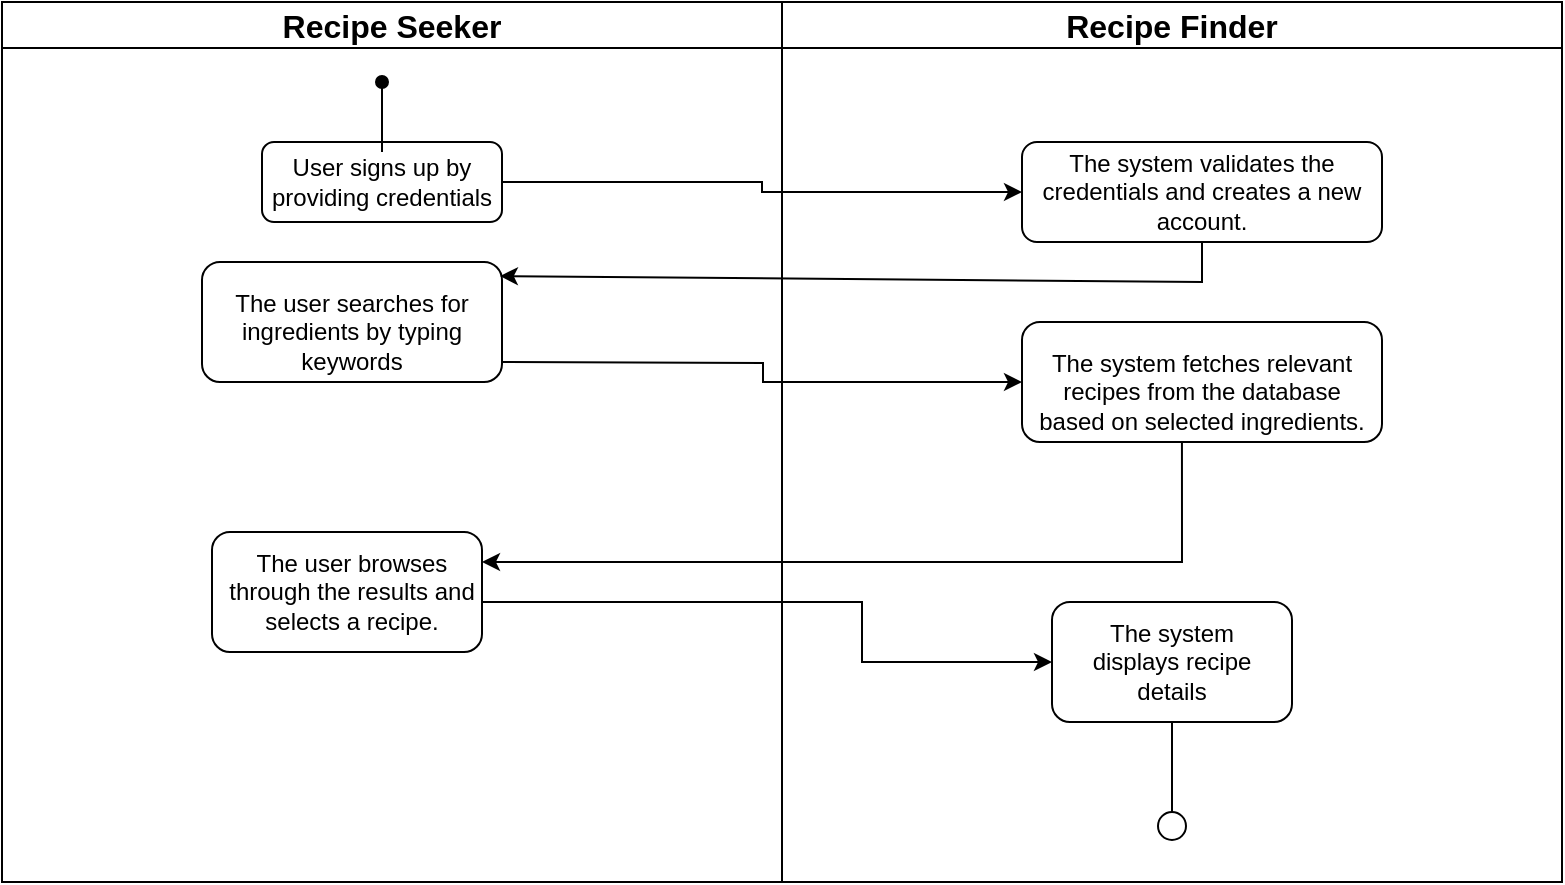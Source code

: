 <mxfile version="26.1.0">
  <diagram name="Page-1" id="gFsB1ogFoOWY-mn0OcU1">
    <mxGraphModel dx="986" dy="612" grid="1" gridSize="10" guides="1" tooltips="1" connect="1" arrows="1" fold="1" page="1" pageScale="1" pageWidth="827" pageHeight="1169" math="0" shadow="0">
      <root>
        <mxCell id="0" />
        <mxCell id="1" parent="0" />
        <mxCell id="tPWiSHF358annuqyKQ60-1" value="&lt;span id=&quot;docs-internal-guid-25d10dc7-7fff-8219-5624-b3d3df08cb75&quot; style=&quot;font-weight:normal;&quot;&gt;&lt;span style=&quot;font-size: 12pt; font-family: Arial, sans-serif; background-color: transparent; font-weight: 700; font-variant-numeric: normal; font-variant-east-asian: normal; font-variant-alternates: normal; font-variant-position: normal; font-variant-emoji: normal; vertical-align: baseline; white-space-collapse: preserve;&quot;&gt;Recipe Seeker&lt;/span&gt;&lt;/span&gt;" style="swimlane;whiteSpace=wrap;html=1;" vertex="1" parent="1">
          <mxGeometry x="10" y="90" width="390" height="440" as="geometry" />
        </mxCell>
        <mxCell id="tPWiSHF358annuqyKQ60-6" value="" style="rounded=1;whiteSpace=wrap;html=1;" vertex="1" parent="tPWiSHF358annuqyKQ60-1">
          <mxGeometry x="130" y="70" width="120" height="40" as="geometry" />
        </mxCell>
        <mxCell id="tPWiSHF358annuqyKQ60-7" value="&lt;span style=&quot;&quot; data-end=&quot;441&quot; data-start=&quot;424&quot;&gt;User signs up&lt;/span&gt; by providing credentials" style="text;html=1;align=center;verticalAlign=middle;whiteSpace=wrap;rounded=0;" vertex="1" parent="tPWiSHF358annuqyKQ60-1">
          <mxGeometry x="130" y="75" width="120" height="30" as="geometry" />
        </mxCell>
        <mxCell id="tPWiSHF358annuqyKQ60-19" value="" style="rounded=1;whiteSpace=wrap;html=1;" vertex="1" parent="tPWiSHF358annuqyKQ60-1">
          <mxGeometry x="100" y="130" width="150" height="60" as="geometry" />
        </mxCell>
        <mxCell id="tPWiSHF358annuqyKQ60-20" value="&lt;br&gt;The user &lt;span style=&quot;&quot; data-end=&quot;623&quot; data-start=&quot;595&quot;&gt;searches for ingredients&lt;/span&gt; by typing keywords &lt;div&gt;&lt;br/&gt;&lt;/div&gt;" style="text;html=1;align=center;verticalAlign=middle;whiteSpace=wrap;rounded=0;" vertex="1" parent="tPWiSHF358annuqyKQ60-1">
          <mxGeometry x="100" y="150" width="150" height="30" as="geometry" />
        </mxCell>
        <mxCell id="tPWiSHF358annuqyKQ60-32" value="" style="rounded=1;whiteSpace=wrap;html=1;" vertex="1" parent="tPWiSHF358annuqyKQ60-1">
          <mxGeometry x="105" y="265" width="135" height="60" as="geometry" />
        </mxCell>
        <mxCell id="tPWiSHF358annuqyKQ60-33" value="The user &lt;span style=&quot;&quot; data-end=&quot;819&quot; data-start=&quot;788&quot;&gt;browses through the results&lt;/span&gt; and selects a recipe." style="text;html=1;align=center;verticalAlign=middle;whiteSpace=wrap;rounded=0;" vertex="1" parent="tPWiSHF358annuqyKQ60-1">
          <mxGeometry x="110" y="280" width="130" height="30" as="geometry" />
        </mxCell>
        <mxCell id="tPWiSHF358annuqyKQ60-3" value="&lt;span id=&quot;docs-internal-guid-d741e282-7fff-c643-d7a1-f52a88dc3bbc&quot; style=&quot;font-weight:normal;&quot;&gt;&lt;span style=&quot;font-size: 12pt; font-family: Arial, sans-serif; background-color: transparent; font-weight: 700; font-variant-numeric: normal; font-variant-east-asian: normal; font-variant-alternates: normal; font-variant-position: normal; font-variant-emoji: normal; vertical-align: baseline; white-space-collapse: preserve;&quot;&gt;&amp;nbsp;Recipe Finder &lt;/span&gt;&lt;/span&gt;" style="swimlane;whiteSpace=wrap;html=1;startSize=23;" vertex="1" parent="1">
          <mxGeometry x="400" y="90" width="390" height="440" as="geometry" />
        </mxCell>
        <mxCell id="tPWiSHF358annuqyKQ60-13" value="" style="rounded=1;whiteSpace=wrap;html=1;" vertex="1" parent="tPWiSHF358annuqyKQ60-3">
          <mxGeometry x="120" y="70" width="180" height="50" as="geometry" />
        </mxCell>
        <mxCell id="tPWiSHF358annuqyKQ60-14" value="The &lt;span style=&quot;&quot; data-end=&quot;537&quot; data-start=&quot;517&quot;&gt;system validates&lt;/span&gt; the credentials and creates a new account." style="text;html=1;align=center;verticalAlign=middle;whiteSpace=wrap;rounded=0;" vertex="1" parent="tPWiSHF358annuqyKQ60-3">
          <mxGeometry x="125" y="80" width="170" height="30" as="geometry" />
        </mxCell>
        <mxCell id="tPWiSHF358annuqyKQ60-23" value="" style="rounded=1;whiteSpace=wrap;html=1;" vertex="1" parent="tPWiSHF358annuqyKQ60-3">
          <mxGeometry x="120" y="160" width="180" height="60" as="geometry" />
        </mxCell>
        <mxCell id="tPWiSHF358annuqyKQ60-24" value="&lt;br&gt;The &lt;span style=&quot;&quot; data-end=&quot;724&quot; data-start=&quot;689&quot;&gt;system fetches relevant recipes&lt;/span&gt; from the database based on selected ingredients.&lt;div&gt;&lt;br/&gt;&lt;/div&gt;" style="text;html=1;align=center;verticalAlign=middle;whiteSpace=wrap;rounded=0;" vertex="1" parent="tPWiSHF358annuqyKQ60-3">
          <mxGeometry x="125" y="180" width="170" height="30" as="geometry" />
        </mxCell>
        <mxCell id="tPWiSHF358annuqyKQ60-25" style="edgeStyle=orthogonalEdgeStyle;rounded=0;orthogonalLoop=1;jettySize=auto;html=1;" edge="1" parent="tPWiSHF358annuqyKQ60-3" target="tPWiSHF358annuqyKQ60-23">
          <mxGeometry relative="1" as="geometry">
            <mxPoint x="100" y="180" as="targetPoint" />
            <mxPoint x="-140" y="180" as="sourcePoint" />
          </mxGeometry>
        </mxCell>
        <mxCell id="tPWiSHF358annuqyKQ60-41" style="edgeStyle=orthogonalEdgeStyle;rounded=0;orthogonalLoop=1;jettySize=auto;html=1;entryX=0;entryY=0.5;entryDx=0;entryDy=0;" edge="1" parent="tPWiSHF358annuqyKQ60-3" target="tPWiSHF358annuqyKQ60-42">
          <mxGeometry relative="1" as="geometry">
            <mxPoint x="120" y="290" as="targetPoint" />
            <mxPoint x="-150" y="290" as="sourcePoint" />
            <Array as="points">
              <mxPoint x="-150" y="280" />
              <mxPoint x="-150" y="300" />
              <mxPoint x="40" y="300" />
              <mxPoint x="40" y="330" />
            </Array>
          </mxGeometry>
        </mxCell>
        <mxCell id="tPWiSHF358annuqyKQ60-44" style="edgeStyle=orthogonalEdgeStyle;rounded=0;orthogonalLoop=1;jettySize=auto;html=1;exitX=0.5;exitY=1;exitDx=0;exitDy=0;endArrow=circle;endFill=0;" edge="1" parent="tPWiSHF358annuqyKQ60-3" source="tPWiSHF358annuqyKQ60-42">
          <mxGeometry relative="1" as="geometry">
            <mxPoint x="195" y="420" as="targetPoint" />
          </mxGeometry>
        </mxCell>
        <mxCell id="tPWiSHF358annuqyKQ60-42" value="" style="rounded=1;whiteSpace=wrap;html=1;" vertex="1" parent="tPWiSHF358annuqyKQ60-3">
          <mxGeometry x="135" y="300" width="120" height="60" as="geometry" />
        </mxCell>
        <mxCell id="tPWiSHF358annuqyKQ60-43" value="The &lt;span style=&quot;&quot; data-end=&quot;885&quot; data-start=&quot;851&quot;&gt;system displays recipe details&lt;/span&gt;" style="text;html=1;align=center;verticalAlign=middle;whiteSpace=wrap;rounded=0;" vertex="1" parent="tPWiSHF358annuqyKQ60-3">
          <mxGeometry x="150" y="315" width="90" height="30" as="geometry" />
        </mxCell>
        <mxCell id="tPWiSHF358annuqyKQ60-4" value="" style="endArrow=none;html=1;rounded=0;" edge="1" parent="1" source="tPWiSHF358annuqyKQ60-9" target="tPWiSHF358annuqyKQ60-6">
          <mxGeometry width="50" height="50" relative="1" as="geometry">
            <mxPoint x="200" y="130" as="sourcePoint" />
            <mxPoint x="200" y="180" as="targetPoint" />
          </mxGeometry>
        </mxCell>
        <mxCell id="tPWiSHF358annuqyKQ60-11" value="" style="endArrow=none;html=1;rounded=0;" edge="1" parent="1" target="tPWiSHF358annuqyKQ60-9">
          <mxGeometry width="50" height="50" relative="1" as="geometry">
            <mxPoint x="200" y="130" as="sourcePoint" />
            <mxPoint x="200" y="160" as="targetPoint" />
          </mxGeometry>
        </mxCell>
        <mxCell id="tPWiSHF358annuqyKQ60-9" value="" style="shape=waypoint;sketch=0;size=6;pointerEvents=1;points=[];fillColor=none;resizable=0;rotatable=0;perimeter=centerPerimeter;snapToPoint=1;" vertex="1" parent="1">
          <mxGeometry x="190" y="120" width="20" height="20" as="geometry" />
        </mxCell>
        <mxCell id="tPWiSHF358annuqyKQ60-10" value="" style="edgeStyle=orthogonalEdgeStyle;rounded=0;orthogonalLoop=1;jettySize=auto;html=1;endArrow=oval;endFill=1;" edge="1" parent="1" source="tPWiSHF358annuqyKQ60-7" target="tPWiSHF358annuqyKQ60-9">
          <mxGeometry relative="1" as="geometry" />
        </mxCell>
        <mxCell id="tPWiSHF358annuqyKQ60-12" style="edgeStyle=orthogonalEdgeStyle;rounded=0;orthogonalLoop=1;jettySize=auto;html=1;" edge="1" parent="1" source="tPWiSHF358annuqyKQ60-7" target="tPWiSHF358annuqyKQ60-13">
          <mxGeometry relative="1" as="geometry">
            <mxPoint x="500" y="180" as="targetPoint" />
          </mxGeometry>
        </mxCell>
        <mxCell id="tPWiSHF358annuqyKQ60-18" value="" style="endArrow=none;html=1;rounded=0;entryX=0.5;entryY=1;entryDx=0;entryDy=0;startArrow=classic;startFill=1;exitX=0.993;exitY=0.117;exitDx=0;exitDy=0;exitPerimeter=0;" edge="1" parent="1" source="tPWiSHF358annuqyKQ60-19" target="tPWiSHF358annuqyKQ60-13">
          <mxGeometry width="50" height="50" relative="1" as="geometry">
            <mxPoint x="260" y="240" as="sourcePoint" />
            <mxPoint x="440" y="310" as="targetPoint" />
            <Array as="points">
              <mxPoint x="610" y="230" />
            </Array>
          </mxGeometry>
        </mxCell>
        <mxCell id="tPWiSHF358annuqyKQ60-29" value="" style="endArrow=none;html=1;rounded=0;entryX=0.441;entryY=1.333;entryDx=0;entryDy=0;entryPerimeter=0;endFill=1;startArrow=classic;startFill=1;exitX=1;exitY=0;exitDx=0;exitDy=0;" edge="1" parent="1" source="tPWiSHF358annuqyKQ60-33" target="tPWiSHF358annuqyKQ60-24">
          <mxGeometry width="50" height="50" relative="1" as="geometry">
            <mxPoint x="260" y="340" as="sourcePoint" />
            <mxPoint x="440" y="310" as="targetPoint" />
            <Array as="points">
              <mxPoint x="600" y="370" />
            </Array>
          </mxGeometry>
        </mxCell>
      </root>
    </mxGraphModel>
  </diagram>
</mxfile>
